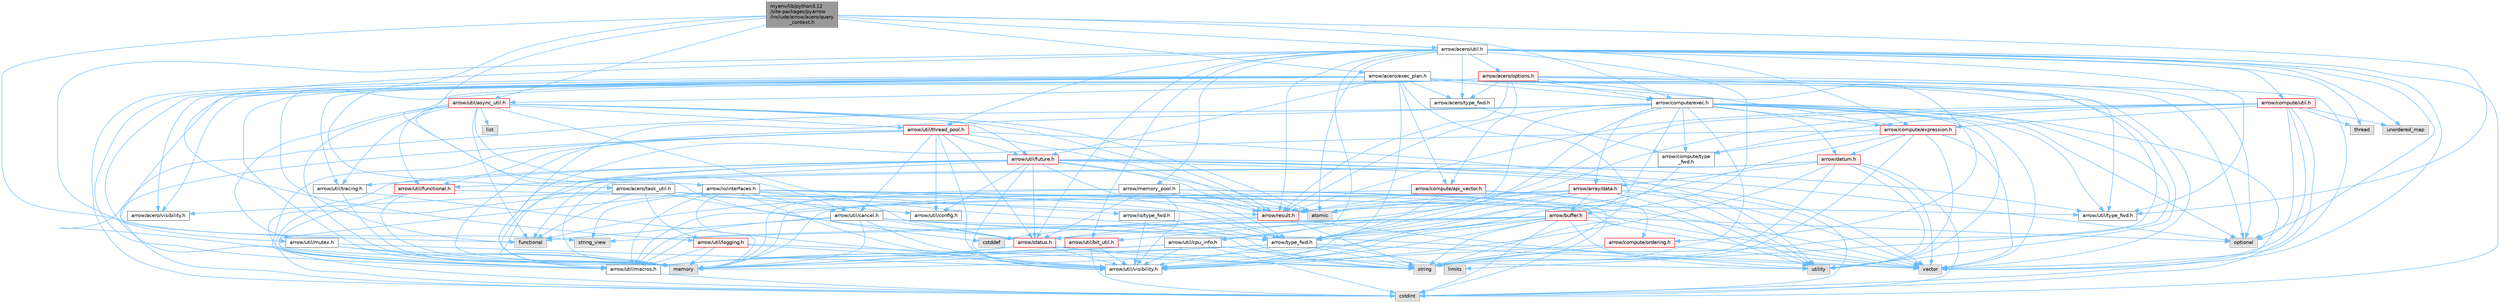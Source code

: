 digraph "myenv/lib/python3.12/site-packages/pyarrow/include/arrow/acero/query_context.h"
{
 // LATEX_PDF_SIZE
  bgcolor="transparent";
  edge [fontname=Helvetica,fontsize=10,labelfontname=Helvetica,labelfontsize=10];
  node [fontname=Helvetica,fontsize=10,shape=box,height=0.2,width=0.4];
  Node1 [id="Node000001",label="myenv/lib/python3.12\l/site-packages/pyarrow\l/include/arrow/acero/query\l_context.h",height=0.2,width=0.4,color="gray40", fillcolor="grey60", style="filled", fontcolor="black",tooltip=" "];
  Node1 -> Node2 [id="edge1_Node000001_Node000002",color="steelblue1",style="solid",tooltip=" "];
  Node2 [id="Node000002",label="string_view",height=0.2,width=0.4,color="grey60", fillcolor="#E0E0E0", style="filled",tooltip=" "];
  Node1 -> Node3 [id="edge2_Node000001_Node000003",color="steelblue1",style="solid",tooltip=" "];
  Node3 [id="Node000003",label="arrow/acero/exec_plan.h",height=0.2,width=0.4,color="grey40", fillcolor="white", style="filled",URL="$exec__plan_8h.html",tooltip=" "];
  Node3 -> Node4 [id="edge3_Node000003_Node000004",color="steelblue1",style="solid",tooltip=" "];
  Node4 [id="Node000004",label="cstddef",height=0.2,width=0.4,color="grey60", fillcolor="#E0E0E0", style="filled",tooltip=" "];
  Node3 -> Node5 [id="edge4_Node000003_Node000005",color="steelblue1",style="solid",tooltip=" "];
  Node5 [id="Node000005",label="cstdint",height=0.2,width=0.4,color="grey60", fillcolor="#E0E0E0", style="filled",tooltip=" "];
  Node3 -> Node6 [id="edge5_Node000003_Node000006",color="steelblue1",style="solid",tooltip=" "];
  Node6 [id="Node000006",label="functional",height=0.2,width=0.4,color="grey60", fillcolor="#E0E0E0", style="filled",tooltip=" "];
  Node3 -> Node7 [id="edge6_Node000003_Node000007",color="steelblue1",style="solid",tooltip=" "];
  Node7 [id="Node000007",label="memory",height=0.2,width=0.4,color="grey60", fillcolor="#E0E0E0", style="filled",tooltip=" "];
  Node3 -> Node8 [id="edge7_Node000003_Node000008",color="steelblue1",style="solid",tooltip=" "];
  Node8 [id="Node000008",label="optional",height=0.2,width=0.4,color="grey60", fillcolor="#E0E0E0", style="filled",tooltip=" "];
  Node3 -> Node9 [id="edge8_Node000003_Node000009",color="steelblue1",style="solid",tooltip=" "];
  Node9 [id="Node000009",label="string",height=0.2,width=0.4,color="grey60", fillcolor="#E0E0E0", style="filled",tooltip=" "];
  Node3 -> Node10 [id="edge9_Node000003_Node000010",color="steelblue1",style="solid",tooltip=" "];
  Node10 [id="Node000010",label="utility",height=0.2,width=0.4,color="grey60", fillcolor="#E0E0E0", style="filled",tooltip=" "];
  Node3 -> Node11 [id="edge10_Node000003_Node000011",color="steelblue1",style="solid",tooltip=" "];
  Node11 [id="Node000011",label="vector",height=0.2,width=0.4,color="grey60", fillcolor="#E0E0E0", style="filled",tooltip=" "];
  Node3 -> Node12 [id="edge11_Node000003_Node000012",color="steelblue1",style="solid",tooltip=" "];
  Node12 [id="Node000012",label="arrow/acero/type_fwd.h",height=0.2,width=0.4,color="grey40", fillcolor="white", style="filled",URL="$arrow_2acero_2type__fwd_8h.html",tooltip=" "];
  Node12 -> Node13 [id="edge12_Node000012_Node000013",color="steelblue1",style="solid",tooltip=" "];
  Node13 [id="Node000013",label="arrow/compute/type\l_fwd.h",height=0.2,width=0.4,color="grey40", fillcolor="white", style="filled",URL="$arrow_2compute_2type__fwd_8h.html",tooltip=" "];
  Node13 -> Node14 [id="edge13_Node000013_Node000014",color="steelblue1",style="solid",tooltip=" "];
  Node14 [id="Node000014",label="arrow/util/visibility.h",height=0.2,width=0.4,color="grey40", fillcolor="white", style="filled",URL="$include_2arrow_2util_2visibility_8h.html",tooltip=" "];
  Node3 -> Node15 [id="edge14_Node000003_Node000015",color="steelblue1",style="solid",tooltip=" "];
  Node15 [id="Node000015",label="arrow/acero/visibility.h",height=0.2,width=0.4,color="grey40", fillcolor="white", style="filled",URL="$include_2arrow_2acero_2visibility_8h.html",tooltip=" "];
  Node3 -> Node16 [id="edge15_Node000003_Node000016",color="steelblue1",style="solid",tooltip=" "];
  Node16 [id="Node000016",label="arrow/compute/api_vector.h",height=0.2,width=0.4,color="red", fillcolor="#FFF0F0", style="filled",URL="$api__vector_8h.html",tooltip=" "];
  Node16 -> Node7 [id="edge16_Node000016_Node000007",color="steelblue1",style="solid",tooltip=" "];
  Node16 -> Node10 [id="edge17_Node000016_Node000010",color="steelblue1",style="solid",tooltip=" "];
  Node16 -> Node32 [id="edge18_Node000016_Node000032",color="steelblue1",style="solid",tooltip=" "];
  Node32 [id="Node000032",label="arrow/compute/ordering.h",height=0.2,width=0.4,color="red", fillcolor="#FFF0F0", style="filled",URL="$ordering_8h.html",tooltip=" "];
  Node32 -> Node9 [id="edge19_Node000032_Node000009",color="steelblue1",style="solid",tooltip=" "];
  Node32 -> Node11 [id="edge20_Node000032_Node000011",color="steelblue1",style="solid",tooltip=" "];
  Node32 -> Node14 [id="edge21_Node000032_Node000014",color="steelblue1",style="solid",tooltip=" "];
  Node16 -> Node18 [id="edge22_Node000016_Node000018",color="steelblue1",style="solid",tooltip=" "];
  Node18 [id="Node000018",label="arrow/result.h",height=0.2,width=0.4,color="red", fillcolor="#FFF0F0", style="filled",URL="$result_8h.html",tooltip=" "];
  Node18 -> Node4 [id="edge23_Node000018_Node000004",color="steelblue1",style="solid",tooltip=" "];
  Node18 -> Node9 [id="edge24_Node000018_Node000009",color="steelblue1",style="solid",tooltip=" "];
  Node18 -> Node10 [id="edge25_Node000018_Node000010",color="steelblue1",style="solid",tooltip=" "];
  Node18 -> Node21 [id="edge26_Node000018_Node000021",color="steelblue1",style="solid",tooltip=" "];
  Node21 [id="Node000021",label="arrow/status.h",height=0.2,width=0.4,color="red", fillcolor="#FFF0F0", style="filled",URL="$status_8h.html",tooltip=" "];
  Node21 -> Node7 [id="edge27_Node000021_Node000007",color="steelblue1",style="solid",tooltip=" "];
  Node21 -> Node9 [id="edge28_Node000021_Node000009",color="steelblue1",style="solid",tooltip=" "];
  Node21 -> Node10 [id="edge29_Node000021_Node000010",color="steelblue1",style="solid",tooltip=" "];
  Node21 -> Node25 [id="edge30_Node000021_Node000025",color="steelblue1",style="solid",tooltip=" "];
  Node25 [id="Node000025",label="arrow/util/macros.h",height=0.2,width=0.4,color="grey40", fillcolor="white", style="filled",URL="$macros_8h.html",tooltip=" "];
  Node25 -> Node5 [id="edge31_Node000025_Node000005",color="steelblue1",style="solid",tooltip=" "];
  Node21 -> Node14 [id="edge32_Node000021_Node000014",color="steelblue1",style="solid",tooltip=" "];
  Node16 -> Node30 [id="edge33_Node000016_Node000030",color="steelblue1",style="solid",tooltip=" "];
  Node30 [id="Node000030",label="arrow/type_fwd.h",height=0.2,width=0.4,color="grey40", fillcolor="white", style="filled",URL="$arrow_2type__fwd_8h.html",tooltip=" "];
  Node30 -> Node31 [id="edge34_Node000030_Node000031",color="steelblue1",style="solid",tooltip=" "];
  Node31 [id="Node000031",label="limits",height=0.2,width=0.4,color="grey60", fillcolor="#E0E0E0", style="filled",tooltip=" "];
  Node30 -> Node7 [id="edge35_Node000030_Node000007",color="steelblue1",style="solid",tooltip=" "];
  Node30 -> Node9 [id="edge36_Node000030_Node000009",color="steelblue1",style="solid",tooltip=" "];
  Node30 -> Node11 [id="edge37_Node000030_Node000011",color="steelblue1",style="solid",tooltip=" "];
  Node30 -> Node25 [id="edge38_Node000030_Node000025",color="steelblue1",style="solid",tooltip=" "];
  Node30 -> Node14 [id="edge39_Node000030_Node000014",color="steelblue1",style="solid",tooltip=" "];
  Node3 -> Node44 [id="edge40_Node000003_Node000044",color="steelblue1",style="solid",tooltip=" "];
  Node44 [id="Node000044",label="arrow/compute/exec.h",height=0.2,width=0.4,color="grey40", fillcolor="white", style="filled",URL="$exec_8h.html",tooltip=" "];
  Node44 -> Node34 [id="edge41_Node000044_Node000034",color="steelblue1",style="solid",tooltip=" "];
  Node34 [id="Node000034",label="atomic",height=0.2,width=0.4,color="grey60", fillcolor="#E0E0E0", style="filled",tooltip=" "];
  Node44 -> Node5 [id="edge42_Node000044_Node000005",color="steelblue1",style="solid",tooltip=" "];
  Node44 -> Node31 [id="edge43_Node000044_Node000031",color="steelblue1",style="solid",tooltip=" "];
  Node44 -> Node7 [id="edge44_Node000044_Node000007",color="steelblue1",style="solid",tooltip=" "];
  Node44 -> Node8 [id="edge45_Node000044_Node000008",color="steelblue1",style="solid",tooltip=" "];
  Node44 -> Node9 [id="edge46_Node000044_Node000009",color="steelblue1",style="solid",tooltip=" "];
  Node44 -> Node10 [id="edge47_Node000044_Node000010",color="steelblue1",style="solid",tooltip=" "];
  Node44 -> Node11 [id="edge48_Node000044_Node000011",color="steelblue1",style="solid",tooltip=" "];
  Node44 -> Node45 [id="edge49_Node000044_Node000045",color="steelblue1",style="solid",tooltip=" "];
  Node45 [id="Node000045",label="arrow/array/data.h",height=0.2,width=0.4,color="red", fillcolor="#FFF0F0", style="filled",URL="$data_8h.html",tooltip=" "];
  Node45 -> Node34 [id="edge50_Node000045_Node000034",color="steelblue1",style="solid",tooltip=" "];
  Node45 -> Node5 [id="edge51_Node000045_Node000005",color="steelblue1",style="solid",tooltip=" "];
  Node45 -> Node7 [id="edge52_Node000045_Node000007",color="steelblue1",style="solid",tooltip=" "];
  Node45 -> Node10 [id="edge53_Node000045_Node000010",color="steelblue1",style="solid",tooltip=" "];
  Node45 -> Node11 [id="edge54_Node000045_Node000011",color="steelblue1",style="solid",tooltip=" "];
  Node45 -> Node48 [id="edge55_Node000045_Node000048",color="steelblue1",style="solid",tooltip=" "];
  Node48 [id="Node000048",label="arrow/buffer.h",height=0.2,width=0.4,color="red", fillcolor="#FFF0F0", style="filled",URL="$buffer_8h.html",tooltip=" "];
  Node48 -> Node5 [id="edge56_Node000048_Node000005",color="steelblue1",style="solid",tooltip=" "];
  Node48 -> Node7 [id="edge57_Node000048_Node000007",color="steelblue1",style="solid",tooltip=" "];
  Node48 -> Node8 [id="edge58_Node000048_Node000008",color="steelblue1",style="solid",tooltip=" "];
  Node48 -> Node9 [id="edge59_Node000048_Node000009",color="steelblue1",style="solid",tooltip=" "];
  Node48 -> Node2 [id="edge60_Node000048_Node000002",color="steelblue1",style="solid",tooltip=" "];
  Node48 -> Node10 [id="edge61_Node000048_Node000010",color="steelblue1",style="solid",tooltip=" "];
  Node48 -> Node11 [id="edge62_Node000048_Node000011",color="steelblue1",style="solid",tooltip=" "];
  Node48 -> Node21 [id="edge63_Node000048_Node000021",color="steelblue1",style="solid",tooltip=" "];
  Node48 -> Node30 [id="edge64_Node000048_Node000030",color="steelblue1",style="solid",tooltip=" "];
  Node48 -> Node25 [id="edge65_Node000048_Node000025",color="steelblue1",style="solid",tooltip=" "];
  Node48 -> Node14 [id="edge66_Node000048_Node000014",color="steelblue1",style="solid",tooltip=" "];
  Node45 -> Node18 [id="edge67_Node000045_Node000018",color="steelblue1",style="solid",tooltip=" "];
  Node45 -> Node30 [id="edge68_Node000045_Node000030",color="steelblue1",style="solid",tooltip=" "];
  Node45 -> Node53 [id="edge69_Node000045_Node000053",color="steelblue1",style="solid",tooltip=" "];
  Node53 [id="Node000053",label="arrow/util/bit_util.h",height=0.2,width=0.4,color="red", fillcolor="#FFF0F0", style="filled",URL="$bit__util_8h.html",tooltip=" "];
  Node53 -> Node5 [id="edge70_Node000053_Node000005",color="steelblue1",style="solid",tooltip=" "];
  Node53 -> Node25 [id="edge71_Node000053_Node000025",color="steelblue1",style="solid",tooltip=" "];
  Node53 -> Node14 [id="edge72_Node000053_Node000014",color="steelblue1",style="solid",tooltip=" "];
  Node45 -> Node25 [id="edge73_Node000045_Node000025",color="steelblue1",style="solid",tooltip=" "];
  Node45 -> Node14 [id="edge74_Node000045_Node000014",color="steelblue1",style="solid",tooltip=" "];
  Node44 -> Node54 [id="edge75_Node000044_Node000054",color="steelblue1",style="solid",tooltip=" "];
  Node54 [id="Node000054",label="arrow/compute/expression.h",height=0.2,width=0.4,color="red", fillcolor="#FFF0F0", style="filled",URL="$expression_8h.html",tooltip=" "];
  Node54 -> Node7 [id="edge76_Node000054_Node000007",color="steelblue1",style="solid",tooltip=" "];
  Node54 -> Node9 [id="edge77_Node000054_Node000009",color="steelblue1",style="solid",tooltip=" "];
  Node54 -> Node10 [id="edge78_Node000054_Node000010",color="steelblue1",style="solid",tooltip=" "];
  Node54 -> Node11 [id="edge79_Node000054_Node000011",color="steelblue1",style="solid",tooltip=" "];
  Node54 -> Node13 [id="edge80_Node000054_Node000013",color="steelblue1",style="solid",tooltip=" "];
  Node54 -> Node55 [id="edge81_Node000054_Node000055",color="steelblue1",style="solid",tooltip=" "];
  Node55 [id="Node000055",label="arrow/datum.h",height=0.2,width=0.4,color="red", fillcolor="#FFF0F0", style="filled",URL="$datum_8h.html",tooltip=" "];
  Node55 -> Node5 [id="edge82_Node000055_Node000005",color="steelblue1",style="solid",tooltip=" "];
  Node55 -> Node7 [id="edge83_Node000055_Node000007",color="steelblue1",style="solid",tooltip=" "];
  Node55 -> Node9 [id="edge84_Node000055_Node000009",color="steelblue1",style="solid",tooltip=" "];
  Node55 -> Node10 [id="edge85_Node000055_Node000010",color="steelblue1",style="solid",tooltip=" "];
  Node55 -> Node11 [id="edge86_Node000055_Node000011",color="steelblue1",style="solid",tooltip=" "];
  Node55 -> Node45 [id="edge87_Node000055_Node000045",color="steelblue1",style="solid",tooltip=" "];
  Node55 -> Node25 [id="edge88_Node000055_Node000025",color="steelblue1",style="solid",tooltip=" "];
  Node55 -> Node14 [id="edge89_Node000055_Node000014",color="steelblue1",style="solid",tooltip=" "];
  Node54 -> Node30 [id="edge90_Node000054_Node000030",color="steelblue1",style="solid",tooltip=" "];
  Node44 -> Node13 [id="edge91_Node000044_Node000013",color="steelblue1",style="solid",tooltip=" "];
  Node44 -> Node55 [id="edge92_Node000044_Node000055",color="steelblue1",style="solid",tooltip=" "];
  Node44 -> Node18 [id="edge93_Node000044_Node000018",color="steelblue1",style="solid",tooltip=" "];
  Node44 -> Node30 [id="edge94_Node000044_Node000030",color="steelblue1",style="solid",tooltip=" "];
  Node44 -> Node25 [id="edge95_Node000044_Node000025",color="steelblue1",style="solid",tooltip=" "];
  Node44 -> Node70 [id="edge96_Node000044_Node000070",color="steelblue1",style="solid",tooltip=" "];
  Node70 [id="Node000070",label="arrow/util/type_fwd.h",height=0.2,width=0.4,color="grey40", fillcolor="white", style="filled",URL="$arrow_2util_2type__fwd_8h.html",tooltip=" "];
  Node44 -> Node14 [id="edge97_Node000044_Node000014",color="steelblue1",style="solid",tooltip=" "];
  Node3 -> Node32 [id="edge98_Node000003_Node000032",color="steelblue1",style="solid",tooltip=" "];
  Node3 -> Node30 [id="edge99_Node000003_Node000030",color="steelblue1",style="solid",tooltip=" "];
  Node3 -> Node71 [id="edge100_Node000003_Node000071",color="steelblue1",style="solid",tooltip=" "];
  Node71 [id="Node000071",label="arrow/util/future.h",height=0.2,width=0.4,color="red", fillcolor="#FFF0F0", style="filled",URL="$future_8h.html",tooltip=" "];
  Node71 -> Node34 [id="edge101_Node000071_Node000034",color="steelblue1",style="solid",tooltip=" "];
  Node71 -> Node6 [id="edge102_Node000071_Node000006",color="steelblue1",style="solid",tooltip=" "];
  Node71 -> Node7 [id="edge103_Node000071_Node000007",color="steelblue1",style="solid",tooltip=" "];
  Node71 -> Node8 [id="edge104_Node000071_Node000008",color="steelblue1",style="solid",tooltip=" "];
  Node71 -> Node10 [id="edge105_Node000071_Node000010",color="steelblue1",style="solid",tooltip=" "];
  Node71 -> Node11 [id="edge106_Node000071_Node000011",color="steelblue1",style="solid",tooltip=" "];
  Node71 -> Node18 [id="edge107_Node000071_Node000018",color="steelblue1",style="solid",tooltip=" "];
  Node71 -> Node21 [id="edge108_Node000071_Node000021",color="steelblue1",style="solid",tooltip=" "];
  Node71 -> Node30 [id="edge109_Node000071_Node000030",color="steelblue1",style="solid",tooltip=" "];
  Node71 -> Node73 [id="edge110_Node000071_Node000073",color="steelblue1",style="solid",tooltip=" "];
  Node73 [id="Node000073",label="arrow/util/config.h",height=0.2,width=0.4,color="grey40", fillcolor="white", style="filled",URL="$pyarrow_2include_2arrow_2util_2config_8h.html",tooltip=" "];
  Node71 -> Node74 [id="edge111_Node000071_Node000074",color="steelblue1",style="solid",tooltip=" "];
  Node74 [id="Node000074",label="arrow/util/functional.h",height=0.2,width=0.4,color="red", fillcolor="#FFF0F0", style="filled",URL="$functional_8h.html",tooltip=" "];
  Node74 -> Node7 [id="edge112_Node000074_Node000007",color="steelblue1",style="solid",tooltip=" "];
  Node74 -> Node18 [id="edge113_Node000074_Node000018",color="steelblue1",style="solid",tooltip=" "];
  Node74 -> Node25 [id="edge114_Node000074_Node000025",color="steelblue1",style="solid",tooltip=" "];
  Node71 -> Node25 [id="edge115_Node000071_Node000025",color="steelblue1",style="solid",tooltip=" "];
  Node71 -> Node76 [id="edge116_Node000071_Node000076",color="steelblue1",style="solid",tooltip=" "];
  Node76 [id="Node000076",label="arrow/util/tracing.h",height=0.2,width=0.4,color="grey40", fillcolor="white", style="filled",URL="$tracing_8h.html",tooltip=" "];
  Node76 -> Node7 [id="edge117_Node000076_Node000007",color="steelblue1",style="solid",tooltip=" "];
  Node76 -> Node14 [id="edge118_Node000076_Node000014",color="steelblue1",style="solid",tooltip=" "];
  Node71 -> Node70 [id="edge119_Node000071_Node000070",color="steelblue1",style="solid",tooltip=" "];
  Node71 -> Node14 [id="edge120_Node000071_Node000014",color="steelblue1",style="solid",tooltip=" "];
  Node3 -> Node25 [id="edge121_Node000003_Node000025",color="steelblue1",style="solid",tooltip=" "];
  Node3 -> Node76 [id="edge122_Node000003_Node000076",color="steelblue1",style="solid",tooltip=" "];
  Node3 -> Node70 [id="edge123_Node000003_Node000070",color="steelblue1",style="solid",tooltip=" "];
  Node1 -> Node77 [id="edge124_Node000001_Node000077",color="steelblue1",style="solid",tooltip=" "];
  Node77 [id="Node000077",label="arrow/acero/task_util.h",height=0.2,width=0.4,color="grey40", fillcolor="white", style="filled",URL="$task__util_8h.html",tooltip=" "];
  Node77 -> Node34 [id="edge125_Node000077_Node000034",color="steelblue1",style="solid",tooltip=" "];
  Node77 -> Node5 [id="edge126_Node000077_Node000005",color="steelblue1",style="solid",tooltip=" "];
  Node77 -> Node6 [id="edge127_Node000077_Node000006",color="steelblue1",style="solid",tooltip=" "];
  Node77 -> Node11 [id="edge128_Node000077_Node000011",color="steelblue1",style="solid",tooltip=" "];
  Node77 -> Node15 [id="edge129_Node000077_Node000015",color="steelblue1",style="solid",tooltip=" "];
  Node77 -> Node21 [id="edge130_Node000077_Node000021",color="steelblue1",style="solid",tooltip=" "];
  Node77 -> Node73 [id="edge131_Node000077_Node000073",color="steelblue1",style="solid",tooltip=" "];
  Node77 -> Node78 [id="edge132_Node000077_Node000078",color="steelblue1",style="solid",tooltip=" "];
  Node78 [id="Node000078",label="arrow/util/logging.h",height=0.2,width=0.4,color="red", fillcolor="#FFF0F0", style="filled",URL="$logging_8h.html",tooltip=" "];
  Node78 -> Node7 [id="edge133_Node000078_Node000007",color="steelblue1",style="solid",tooltip=" "];
  Node78 -> Node9 [id="edge134_Node000078_Node000009",color="steelblue1",style="solid",tooltip=" "];
  Node78 -> Node25 [id="edge135_Node000078_Node000025",color="steelblue1",style="solid",tooltip=" "];
  Node78 -> Node14 [id="edge136_Node000078_Node000014",color="steelblue1",style="solid",tooltip=" "];
  Node1 -> Node79 [id="edge137_Node000001_Node000079",color="steelblue1",style="solid",tooltip=" "];
  Node79 [id="Node000079",label="arrow/acero/util.h",height=0.2,width=0.4,color="grey40", fillcolor="white", style="filled",URL="$acero_2util_8h.html",tooltip=" "];
  Node79 -> Node34 [id="edge138_Node000079_Node000034",color="steelblue1",style="solid",tooltip=" "];
  Node79 -> Node5 [id="edge139_Node000079_Node000005",color="steelblue1",style="solid",tooltip=" "];
  Node79 -> Node8 [id="edge140_Node000079_Node000008",color="steelblue1",style="solid",tooltip=" "];
  Node79 -> Node80 [id="edge141_Node000079_Node000080",color="steelblue1",style="solid",tooltip=" "];
  Node80 [id="Node000080",label="thread",height=0.2,width=0.4,color="grey60", fillcolor="#E0E0E0", style="filled",tooltip=" "];
  Node79 -> Node81 [id="edge142_Node000079_Node000081",color="steelblue1",style="solid",tooltip=" "];
  Node81 [id="Node000081",label="unordered_map",height=0.2,width=0.4,color="grey60", fillcolor="#E0E0E0", style="filled",tooltip=" "];
  Node79 -> Node11 [id="edge143_Node000079_Node000011",color="steelblue1",style="solid",tooltip=" "];
  Node79 -> Node82 [id="edge144_Node000079_Node000082",color="steelblue1",style="solid",tooltip=" "];
  Node82 [id="Node000082",label="arrow/acero/options.h",height=0.2,width=0.4,color="red", fillcolor="#FFF0F0", style="filled",URL="$acero_2options_8h.html",tooltip=" "];
  Node82 -> Node6 [id="edge145_Node000082_Node000006",color="steelblue1",style="solid",tooltip=" "];
  Node82 -> Node7 [id="edge146_Node000082_Node000007",color="steelblue1",style="solid",tooltip=" "];
  Node82 -> Node8 [id="edge147_Node000082_Node000008",color="steelblue1",style="solid",tooltip=" "];
  Node82 -> Node9 [id="edge148_Node000082_Node000009",color="steelblue1",style="solid",tooltip=" "];
  Node82 -> Node11 [id="edge149_Node000082_Node000011",color="steelblue1",style="solid",tooltip=" "];
  Node82 -> Node12 [id="edge150_Node000082_Node000012",color="steelblue1",style="solid",tooltip=" "];
  Node82 -> Node15 [id="edge151_Node000082_Node000015",color="steelblue1",style="solid",tooltip=" "];
  Node82 -> Node16 [id="edge152_Node000082_Node000016",color="steelblue1",style="solid",tooltip=" "];
  Node82 -> Node44 [id="edge153_Node000082_Node000044",color="steelblue1",style="solid",tooltip=" "];
  Node82 -> Node54 [id="edge154_Node000082_Node000054",color="steelblue1",style="solid",tooltip=" "];
  Node82 -> Node18 [id="edge155_Node000082_Node000018",color="steelblue1",style="solid",tooltip=" "];
  Node82 -> Node90 [id="edge156_Node000082_Node000090",color="steelblue1",style="solid",tooltip=" "];
  Node90 [id="Node000090",label="arrow/util/async_util.h",height=0.2,width=0.4,color="red", fillcolor="#FFF0F0", style="filled",URL="$async__util_8h.html",tooltip=" "];
  Node90 -> Node34 [id="edge157_Node000090_Node000034",color="steelblue1",style="solid",tooltip=" "];
  Node90 -> Node6 [id="edge158_Node000090_Node000006",color="steelblue1",style="solid",tooltip=" "];
  Node90 -> Node91 [id="edge159_Node000090_Node000091",color="steelblue1",style="solid",tooltip=" "];
  Node91 [id="Node000091",label="list",height=0.2,width=0.4,color="grey60", fillcolor="#E0E0E0", style="filled",tooltip=" "];
  Node90 -> Node7 [id="edge160_Node000090_Node000007",color="steelblue1",style="solid",tooltip=" "];
  Node90 -> Node18 [id="edge161_Node000090_Node000018",color="steelblue1",style="solid",tooltip=" "];
  Node90 -> Node21 [id="edge162_Node000090_Node000021",color="steelblue1",style="solid",tooltip=" "];
  Node90 -> Node92 [id="edge163_Node000090_Node000092",color="steelblue1",style="solid",tooltip=" "];
  Node92 [id="Node000092",label="arrow/util/cancel.h",height=0.2,width=0.4,color="grey40", fillcolor="white", style="filled",URL="$cancel_8h.html",tooltip=" "];
  Node92 -> Node6 [id="edge164_Node000092_Node000006",color="steelblue1",style="solid",tooltip=" "];
  Node92 -> Node7 [id="edge165_Node000092_Node000007",color="steelblue1",style="solid",tooltip=" "];
  Node92 -> Node9 [id="edge166_Node000092_Node000009",color="steelblue1",style="solid",tooltip=" "];
  Node92 -> Node11 [id="edge167_Node000092_Node000011",color="steelblue1",style="solid",tooltip=" "];
  Node92 -> Node21 [id="edge168_Node000092_Node000021",color="steelblue1",style="solid",tooltip=" "];
  Node92 -> Node30 [id="edge169_Node000092_Node000030",color="steelblue1",style="solid",tooltip=" "];
  Node92 -> Node25 [id="edge170_Node000092_Node000025",color="steelblue1",style="solid",tooltip=" "];
  Node92 -> Node14 [id="edge171_Node000092_Node000014",color="steelblue1",style="solid",tooltip=" "];
  Node90 -> Node74 [id="edge172_Node000090_Node000074",color="steelblue1",style="solid",tooltip=" "];
  Node90 -> Node71 [id="edge173_Node000090_Node000071",color="steelblue1",style="solid",tooltip=" "];
  Node90 -> Node93 [id="edge174_Node000090_Node000093",color="steelblue1",style="solid",tooltip=" "];
  Node93 [id="Node000093",label="arrow/util/mutex.h",height=0.2,width=0.4,color="grey40", fillcolor="white", style="filled",URL="$mutex_8h.html",tooltip=" "];
  Node93 -> Node7 [id="edge175_Node000093_Node000007",color="steelblue1",style="solid",tooltip=" "];
  Node93 -> Node25 [id="edge176_Node000093_Node000025",color="steelblue1",style="solid",tooltip=" "];
  Node93 -> Node14 [id="edge177_Node000093_Node000014",color="steelblue1",style="solid",tooltip=" "];
  Node90 -> Node94 [id="edge178_Node000090_Node000094",color="steelblue1",style="solid",tooltip=" "];
  Node94 [id="Node000094",label="arrow/util/thread_pool.h",height=0.2,width=0.4,color="red", fillcolor="#FFF0F0", style="filled",URL="$thread__pool_8h.html",tooltip=" "];
  Node94 -> Node5 [id="edge179_Node000094_Node000005",color="steelblue1",style="solid",tooltip=" "];
  Node94 -> Node7 [id="edge180_Node000094_Node000007",color="steelblue1",style="solid",tooltip=" "];
  Node94 -> Node10 [id="edge181_Node000094_Node000010",color="steelblue1",style="solid",tooltip=" "];
  Node94 -> Node18 [id="edge182_Node000094_Node000018",color="steelblue1",style="solid",tooltip=" "];
  Node94 -> Node21 [id="edge183_Node000094_Node000021",color="steelblue1",style="solid",tooltip=" "];
  Node94 -> Node92 [id="edge184_Node000094_Node000092",color="steelblue1",style="solid",tooltip=" "];
  Node94 -> Node73 [id="edge185_Node000094_Node000073",color="steelblue1",style="solid",tooltip=" "];
  Node94 -> Node74 [id="edge186_Node000094_Node000074",color="steelblue1",style="solid",tooltip=" "];
  Node94 -> Node71 [id="edge187_Node000094_Node000071",color="steelblue1",style="solid",tooltip=" "];
  Node94 -> Node25 [id="edge188_Node000094_Node000025",color="steelblue1",style="solid",tooltip=" "];
  Node94 -> Node14 [id="edge189_Node000094_Node000014",color="steelblue1",style="solid",tooltip=" "];
  Node90 -> Node76 [id="edge190_Node000090_Node000076",color="steelblue1",style="solid",tooltip=" "];
  Node79 -> Node12 [id="edge191_Node000079_Node000012",color="steelblue1",style="solid",tooltip=" "];
  Node79 -> Node48 [id="edge192_Node000079_Node000048",color="steelblue1",style="solid",tooltip=" "];
  Node79 -> Node54 [id="edge193_Node000079_Node000054",color="steelblue1",style="solid",tooltip=" "];
  Node79 -> Node103 [id="edge194_Node000079_Node000103",color="steelblue1",style="solid",tooltip=" "];
  Node103 [id="Node000103",label="arrow/compute/util.h",height=0.2,width=0.4,color="red", fillcolor="#FFF0F0", style="filled",URL="$compute_2util_8h.html",tooltip=" "];
  Node103 -> Node34 [id="edge195_Node000103_Node000034",color="steelblue1",style="solid",tooltip=" "];
  Node103 -> Node5 [id="edge196_Node000103_Node000005",color="steelblue1",style="solid",tooltip=" "];
  Node103 -> Node8 [id="edge197_Node000103_Node000008",color="steelblue1",style="solid",tooltip=" "];
  Node103 -> Node80 [id="edge198_Node000103_Node000080",color="steelblue1",style="solid",tooltip=" "];
  Node103 -> Node81 [id="edge199_Node000103_Node000081",color="steelblue1",style="solid",tooltip=" "];
  Node103 -> Node11 [id="edge200_Node000103_Node000011",color="steelblue1",style="solid",tooltip=" "];
  Node103 -> Node54 [id="edge201_Node000103_Node000054",color="steelblue1",style="solid",tooltip=" "];
  Node103 -> Node13 [id="edge202_Node000103_Node000013",color="steelblue1",style="solid",tooltip=" "];
  Node103 -> Node18 [id="edge203_Node000103_Node000018",color="steelblue1",style="solid",tooltip=" "];
  Node103 -> Node104 [id="edge204_Node000103_Node000104",color="steelblue1",style="solid",tooltip=" "];
  Node104 [id="Node000104",label="arrow/util/cpu_info.h",height=0.2,width=0.4,color="grey40", fillcolor="white", style="filled",URL="$cpu__info_8h.html",tooltip=" "];
  Node104 -> Node5 [id="edge205_Node000104_Node000005",color="steelblue1",style="solid",tooltip=" "];
  Node104 -> Node7 [id="edge206_Node000104_Node000007",color="steelblue1",style="solid",tooltip=" "];
  Node104 -> Node9 [id="edge207_Node000104_Node000009",color="steelblue1",style="solid",tooltip=" "];
  Node104 -> Node25 [id="edge208_Node000104_Node000025",color="steelblue1",style="solid",tooltip=" "];
  Node104 -> Node14 [id="edge209_Node000104_Node000014",color="steelblue1",style="solid",tooltip=" "];
  Node79 -> Node106 [id="edge210_Node000079_Node000106",color="steelblue1",style="solid",tooltip=" "];
  Node106 [id="Node000106",label="arrow/memory_pool.h",height=0.2,width=0.4,color="grey40", fillcolor="white", style="filled",URL="$memory__pool_8h.html",tooltip=" "];
  Node106 -> Node34 [id="edge211_Node000106_Node000034",color="steelblue1",style="solid",tooltip=" "];
  Node106 -> Node5 [id="edge212_Node000106_Node000005",color="steelblue1",style="solid",tooltip=" "];
  Node106 -> Node6 [id="edge213_Node000106_Node000006",color="steelblue1",style="solid",tooltip=" "];
  Node106 -> Node7 [id="edge214_Node000106_Node000007",color="steelblue1",style="solid",tooltip=" "];
  Node106 -> Node9 [id="edge215_Node000106_Node000009",color="steelblue1",style="solid",tooltip=" "];
  Node106 -> Node18 [id="edge216_Node000106_Node000018",color="steelblue1",style="solid",tooltip=" "];
  Node106 -> Node21 [id="edge217_Node000106_Node000021",color="steelblue1",style="solid",tooltip=" "];
  Node106 -> Node30 [id="edge218_Node000106_Node000030",color="steelblue1",style="solid",tooltip=" "];
  Node106 -> Node14 [id="edge219_Node000106_Node000014",color="steelblue1",style="solid",tooltip=" "];
  Node79 -> Node18 [id="edge220_Node000079_Node000018",color="steelblue1",style="solid",tooltip=" "];
  Node79 -> Node21 [id="edge221_Node000079_Node000021",color="steelblue1",style="solid",tooltip=" "];
  Node79 -> Node53 [id="edge222_Node000079_Node000053",color="steelblue1",style="solid",tooltip=" "];
  Node79 -> Node104 [id="edge223_Node000079_Node000104",color="steelblue1",style="solid",tooltip=" "];
  Node79 -> Node78 [id="edge224_Node000079_Node000078",color="steelblue1",style="solid",tooltip=" "];
  Node79 -> Node93 [id="edge225_Node000079_Node000093",color="steelblue1",style="solid",tooltip=" "];
  Node79 -> Node94 [id="edge226_Node000079_Node000094",color="steelblue1",style="solid",tooltip=" "];
  Node79 -> Node70 [id="edge227_Node000079_Node000070",color="steelblue1",style="solid",tooltip=" "];
  Node1 -> Node44 [id="edge228_Node000001_Node000044",color="steelblue1",style="solid",tooltip=" "];
  Node1 -> Node107 [id="edge229_Node000001_Node000107",color="steelblue1",style="solid",tooltip=" "];
  Node107 [id="Node000107",label="arrow/io/interfaces.h",height=0.2,width=0.4,color="grey40", fillcolor="white", style="filled",URL="$interfaces_8h.html",tooltip=" "];
  Node107 -> Node5 [id="edge230_Node000107_Node000005",color="steelblue1",style="solid",tooltip=" "];
  Node107 -> Node7 [id="edge231_Node000107_Node000007",color="steelblue1",style="solid",tooltip=" "];
  Node107 -> Node9 [id="edge232_Node000107_Node000009",color="steelblue1",style="solid",tooltip=" "];
  Node107 -> Node2 [id="edge233_Node000107_Node000002",color="steelblue1",style="solid",tooltip=" "];
  Node107 -> Node11 [id="edge234_Node000107_Node000011",color="steelblue1",style="solid",tooltip=" "];
  Node107 -> Node50 [id="edge235_Node000107_Node000050",color="steelblue1",style="solid",tooltip=" "];
  Node50 [id="Node000050",label="arrow/io/type_fwd.h",height=0.2,width=0.4,color="grey40", fillcolor="white", style="filled",URL="$arrow_2io_2type__fwd_8h.html",tooltip=" "];
  Node50 -> Node30 [id="edge236_Node000050_Node000030",color="steelblue1",style="solid",tooltip=" "];
  Node50 -> Node14 [id="edge237_Node000050_Node000014",color="steelblue1",style="solid",tooltip=" "];
  Node107 -> Node30 [id="edge238_Node000107_Node000030",color="steelblue1",style="solid",tooltip=" "];
  Node107 -> Node92 [id="edge239_Node000107_Node000092",color="steelblue1",style="solid",tooltip=" "];
  Node107 -> Node25 [id="edge240_Node000107_Node000025",color="steelblue1",style="solid",tooltip=" "];
  Node107 -> Node70 [id="edge241_Node000107_Node000070",color="steelblue1",style="solid",tooltip=" "];
  Node107 -> Node14 [id="edge242_Node000107_Node000014",color="steelblue1",style="solid",tooltip=" "];
  Node1 -> Node90 [id="edge243_Node000001_Node000090",color="steelblue1",style="solid",tooltip=" "];
  Node1 -> Node70 [id="edge244_Node000001_Node000070",color="steelblue1",style="solid",tooltip=" "];
}
